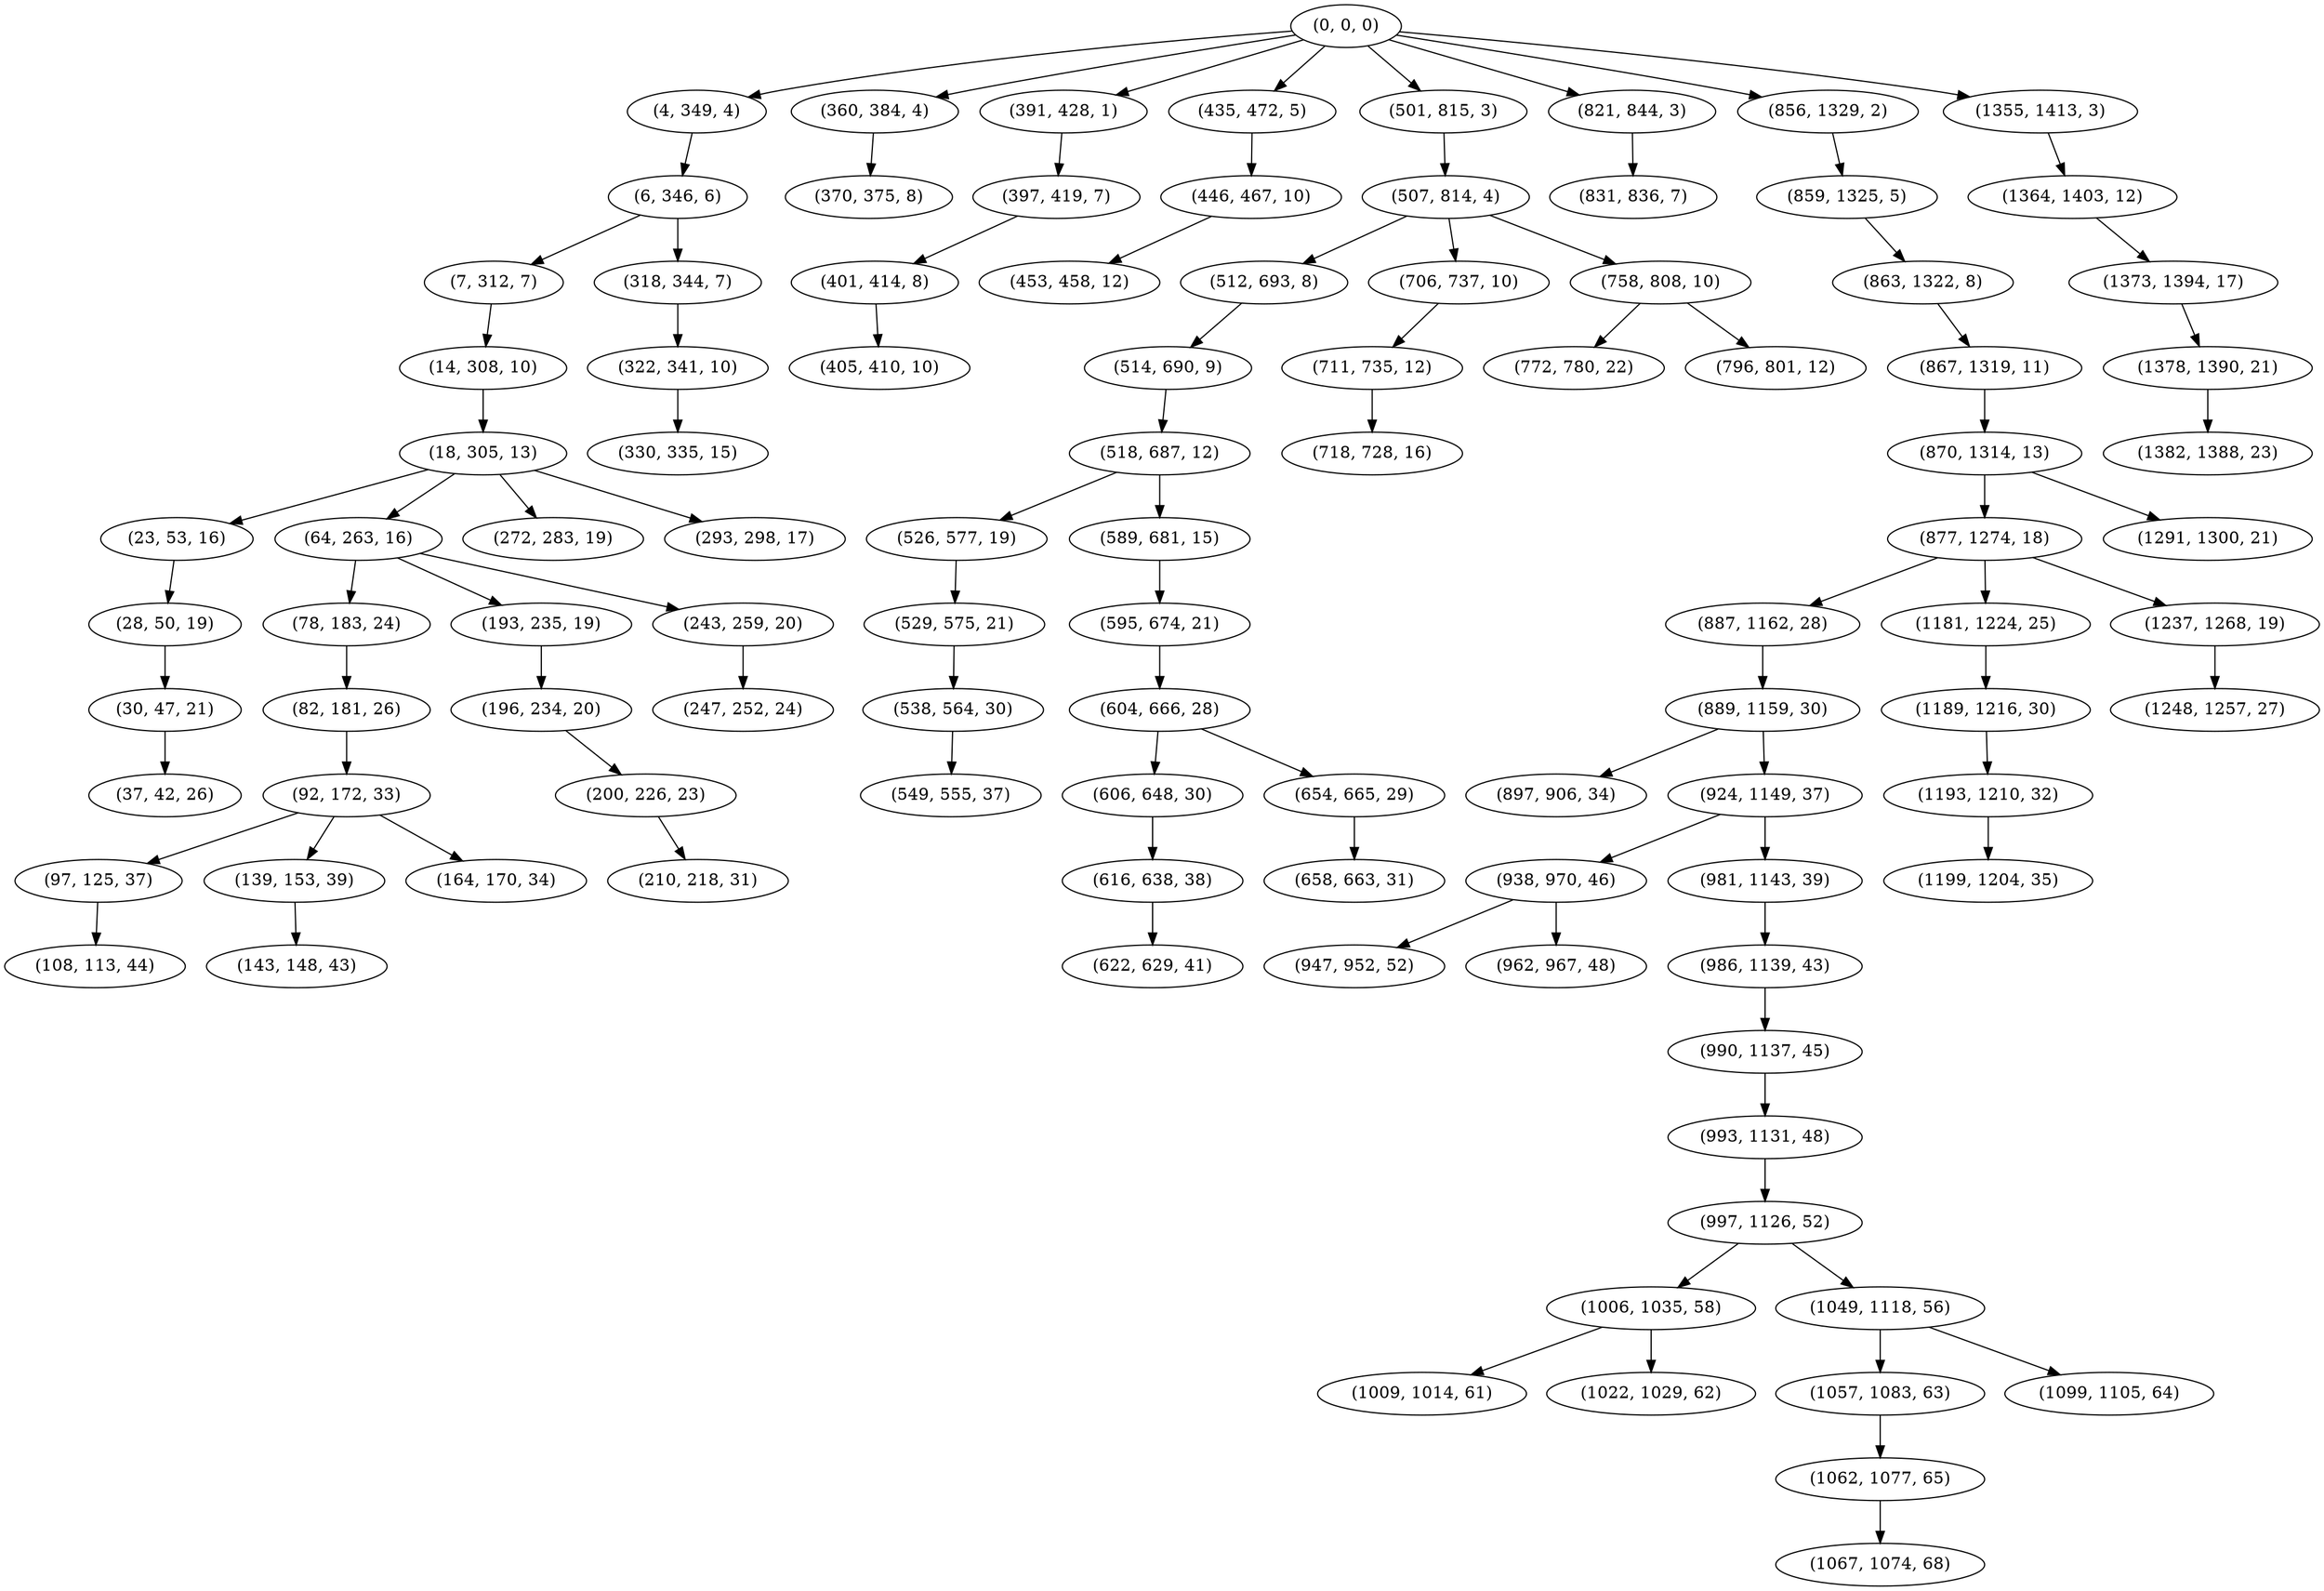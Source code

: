 digraph tree {
    "(0, 0, 0)";
    "(4, 349, 4)";
    "(6, 346, 6)";
    "(7, 312, 7)";
    "(14, 308, 10)";
    "(18, 305, 13)";
    "(23, 53, 16)";
    "(28, 50, 19)";
    "(30, 47, 21)";
    "(37, 42, 26)";
    "(64, 263, 16)";
    "(78, 183, 24)";
    "(82, 181, 26)";
    "(92, 172, 33)";
    "(97, 125, 37)";
    "(108, 113, 44)";
    "(139, 153, 39)";
    "(143, 148, 43)";
    "(164, 170, 34)";
    "(193, 235, 19)";
    "(196, 234, 20)";
    "(200, 226, 23)";
    "(210, 218, 31)";
    "(243, 259, 20)";
    "(247, 252, 24)";
    "(272, 283, 19)";
    "(293, 298, 17)";
    "(318, 344, 7)";
    "(322, 341, 10)";
    "(330, 335, 15)";
    "(360, 384, 4)";
    "(370, 375, 8)";
    "(391, 428, 1)";
    "(397, 419, 7)";
    "(401, 414, 8)";
    "(405, 410, 10)";
    "(435, 472, 5)";
    "(446, 467, 10)";
    "(453, 458, 12)";
    "(501, 815, 3)";
    "(507, 814, 4)";
    "(512, 693, 8)";
    "(514, 690, 9)";
    "(518, 687, 12)";
    "(526, 577, 19)";
    "(529, 575, 21)";
    "(538, 564, 30)";
    "(549, 555, 37)";
    "(589, 681, 15)";
    "(595, 674, 21)";
    "(604, 666, 28)";
    "(606, 648, 30)";
    "(616, 638, 38)";
    "(622, 629, 41)";
    "(654, 665, 29)";
    "(658, 663, 31)";
    "(706, 737, 10)";
    "(711, 735, 12)";
    "(718, 728, 16)";
    "(758, 808, 10)";
    "(772, 780, 22)";
    "(796, 801, 12)";
    "(821, 844, 3)";
    "(831, 836, 7)";
    "(856, 1329, 2)";
    "(859, 1325, 5)";
    "(863, 1322, 8)";
    "(867, 1319, 11)";
    "(870, 1314, 13)";
    "(877, 1274, 18)";
    "(887, 1162, 28)";
    "(889, 1159, 30)";
    "(897, 906, 34)";
    "(924, 1149, 37)";
    "(938, 970, 46)";
    "(947, 952, 52)";
    "(962, 967, 48)";
    "(981, 1143, 39)";
    "(986, 1139, 43)";
    "(990, 1137, 45)";
    "(993, 1131, 48)";
    "(997, 1126, 52)";
    "(1006, 1035, 58)";
    "(1009, 1014, 61)";
    "(1022, 1029, 62)";
    "(1049, 1118, 56)";
    "(1057, 1083, 63)";
    "(1062, 1077, 65)";
    "(1067, 1074, 68)";
    "(1099, 1105, 64)";
    "(1181, 1224, 25)";
    "(1189, 1216, 30)";
    "(1193, 1210, 32)";
    "(1199, 1204, 35)";
    "(1237, 1268, 19)";
    "(1248, 1257, 27)";
    "(1291, 1300, 21)";
    "(1355, 1413, 3)";
    "(1364, 1403, 12)";
    "(1373, 1394, 17)";
    "(1378, 1390, 21)";
    "(1382, 1388, 23)";
    "(0, 0, 0)" -> "(4, 349, 4)";
    "(0, 0, 0)" -> "(360, 384, 4)";
    "(0, 0, 0)" -> "(391, 428, 1)";
    "(0, 0, 0)" -> "(435, 472, 5)";
    "(0, 0, 0)" -> "(501, 815, 3)";
    "(0, 0, 0)" -> "(821, 844, 3)";
    "(0, 0, 0)" -> "(856, 1329, 2)";
    "(0, 0, 0)" -> "(1355, 1413, 3)";
    "(4, 349, 4)" -> "(6, 346, 6)";
    "(6, 346, 6)" -> "(7, 312, 7)";
    "(6, 346, 6)" -> "(318, 344, 7)";
    "(7, 312, 7)" -> "(14, 308, 10)";
    "(14, 308, 10)" -> "(18, 305, 13)";
    "(18, 305, 13)" -> "(23, 53, 16)";
    "(18, 305, 13)" -> "(64, 263, 16)";
    "(18, 305, 13)" -> "(272, 283, 19)";
    "(18, 305, 13)" -> "(293, 298, 17)";
    "(23, 53, 16)" -> "(28, 50, 19)";
    "(28, 50, 19)" -> "(30, 47, 21)";
    "(30, 47, 21)" -> "(37, 42, 26)";
    "(64, 263, 16)" -> "(78, 183, 24)";
    "(64, 263, 16)" -> "(193, 235, 19)";
    "(64, 263, 16)" -> "(243, 259, 20)";
    "(78, 183, 24)" -> "(82, 181, 26)";
    "(82, 181, 26)" -> "(92, 172, 33)";
    "(92, 172, 33)" -> "(97, 125, 37)";
    "(92, 172, 33)" -> "(139, 153, 39)";
    "(92, 172, 33)" -> "(164, 170, 34)";
    "(97, 125, 37)" -> "(108, 113, 44)";
    "(139, 153, 39)" -> "(143, 148, 43)";
    "(193, 235, 19)" -> "(196, 234, 20)";
    "(196, 234, 20)" -> "(200, 226, 23)";
    "(200, 226, 23)" -> "(210, 218, 31)";
    "(243, 259, 20)" -> "(247, 252, 24)";
    "(318, 344, 7)" -> "(322, 341, 10)";
    "(322, 341, 10)" -> "(330, 335, 15)";
    "(360, 384, 4)" -> "(370, 375, 8)";
    "(391, 428, 1)" -> "(397, 419, 7)";
    "(397, 419, 7)" -> "(401, 414, 8)";
    "(401, 414, 8)" -> "(405, 410, 10)";
    "(435, 472, 5)" -> "(446, 467, 10)";
    "(446, 467, 10)" -> "(453, 458, 12)";
    "(501, 815, 3)" -> "(507, 814, 4)";
    "(507, 814, 4)" -> "(512, 693, 8)";
    "(507, 814, 4)" -> "(706, 737, 10)";
    "(507, 814, 4)" -> "(758, 808, 10)";
    "(512, 693, 8)" -> "(514, 690, 9)";
    "(514, 690, 9)" -> "(518, 687, 12)";
    "(518, 687, 12)" -> "(526, 577, 19)";
    "(518, 687, 12)" -> "(589, 681, 15)";
    "(526, 577, 19)" -> "(529, 575, 21)";
    "(529, 575, 21)" -> "(538, 564, 30)";
    "(538, 564, 30)" -> "(549, 555, 37)";
    "(589, 681, 15)" -> "(595, 674, 21)";
    "(595, 674, 21)" -> "(604, 666, 28)";
    "(604, 666, 28)" -> "(606, 648, 30)";
    "(604, 666, 28)" -> "(654, 665, 29)";
    "(606, 648, 30)" -> "(616, 638, 38)";
    "(616, 638, 38)" -> "(622, 629, 41)";
    "(654, 665, 29)" -> "(658, 663, 31)";
    "(706, 737, 10)" -> "(711, 735, 12)";
    "(711, 735, 12)" -> "(718, 728, 16)";
    "(758, 808, 10)" -> "(772, 780, 22)";
    "(758, 808, 10)" -> "(796, 801, 12)";
    "(821, 844, 3)" -> "(831, 836, 7)";
    "(856, 1329, 2)" -> "(859, 1325, 5)";
    "(859, 1325, 5)" -> "(863, 1322, 8)";
    "(863, 1322, 8)" -> "(867, 1319, 11)";
    "(867, 1319, 11)" -> "(870, 1314, 13)";
    "(870, 1314, 13)" -> "(877, 1274, 18)";
    "(870, 1314, 13)" -> "(1291, 1300, 21)";
    "(877, 1274, 18)" -> "(887, 1162, 28)";
    "(877, 1274, 18)" -> "(1181, 1224, 25)";
    "(877, 1274, 18)" -> "(1237, 1268, 19)";
    "(887, 1162, 28)" -> "(889, 1159, 30)";
    "(889, 1159, 30)" -> "(897, 906, 34)";
    "(889, 1159, 30)" -> "(924, 1149, 37)";
    "(924, 1149, 37)" -> "(938, 970, 46)";
    "(924, 1149, 37)" -> "(981, 1143, 39)";
    "(938, 970, 46)" -> "(947, 952, 52)";
    "(938, 970, 46)" -> "(962, 967, 48)";
    "(981, 1143, 39)" -> "(986, 1139, 43)";
    "(986, 1139, 43)" -> "(990, 1137, 45)";
    "(990, 1137, 45)" -> "(993, 1131, 48)";
    "(993, 1131, 48)" -> "(997, 1126, 52)";
    "(997, 1126, 52)" -> "(1006, 1035, 58)";
    "(997, 1126, 52)" -> "(1049, 1118, 56)";
    "(1006, 1035, 58)" -> "(1009, 1014, 61)";
    "(1006, 1035, 58)" -> "(1022, 1029, 62)";
    "(1049, 1118, 56)" -> "(1057, 1083, 63)";
    "(1049, 1118, 56)" -> "(1099, 1105, 64)";
    "(1057, 1083, 63)" -> "(1062, 1077, 65)";
    "(1062, 1077, 65)" -> "(1067, 1074, 68)";
    "(1181, 1224, 25)" -> "(1189, 1216, 30)";
    "(1189, 1216, 30)" -> "(1193, 1210, 32)";
    "(1193, 1210, 32)" -> "(1199, 1204, 35)";
    "(1237, 1268, 19)" -> "(1248, 1257, 27)";
    "(1355, 1413, 3)" -> "(1364, 1403, 12)";
    "(1364, 1403, 12)" -> "(1373, 1394, 17)";
    "(1373, 1394, 17)" -> "(1378, 1390, 21)";
    "(1378, 1390, 21)" -> "(1382, 1388, 23)";
}
